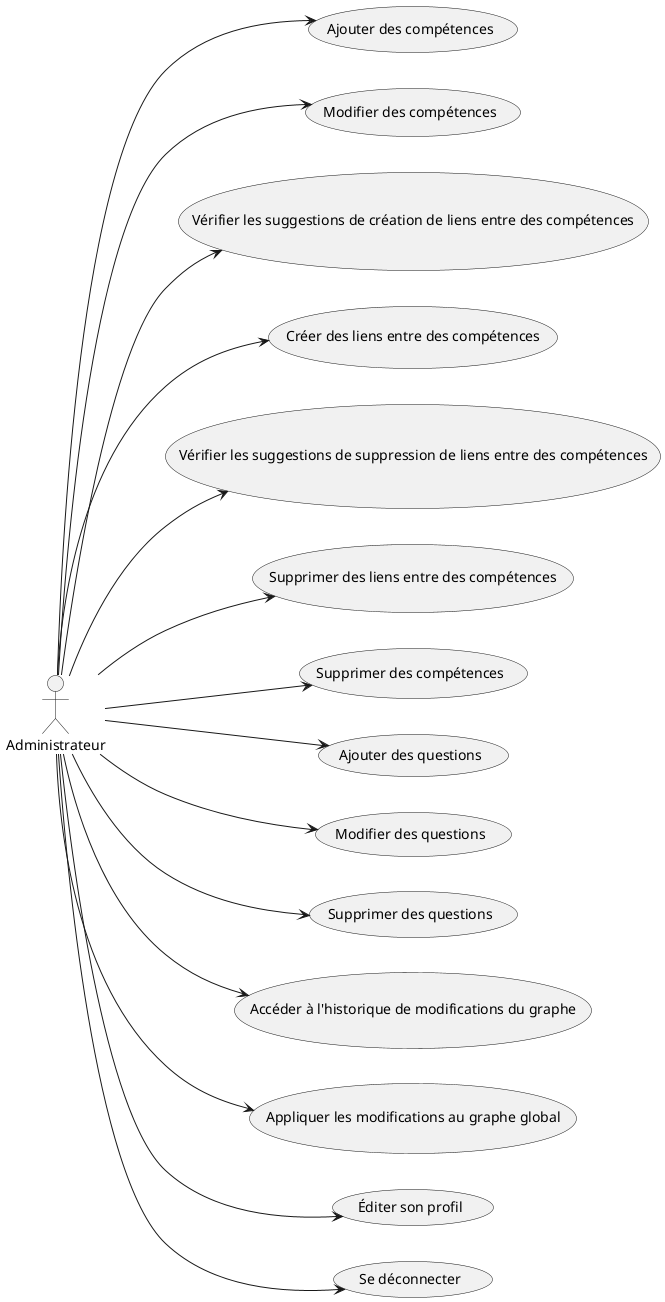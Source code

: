 @startuml "Diagramme de cas d'utilisation administrateur"
left to right direction

actor "Administrateur" as admin

usecase "Ajouter des compétences" as UC1
usecase "Modifier des compétences" as UC2
usecase "Vérifier les suggestions de création de liens entre des compétences" as UC4
usecase "Créer des liens entre des compétences" as UC5
usecase "Vérifier les suggestions de suppression de liens entre des compétences" as UC6
usecase "Supprimer des liens entre des compétences" as UC7
usecase "Supprimer des compétences" as UC8
usecase "Ajouter des questions" as UC9
usecase "Modifier des questions" as UC10
usecase "Supprimer des questions" as UC11
usecase "Accéder à l'historique de modifications du graphe" as UC12
usecase "Appliquer les modifications au graphe global" as UC13
usecase "Éditer son profil" as UC14
usecase "Se déconnecter" as UC15

admin --> UC1
admin --> UC2
' admin --> UC3
admin --> UC4
admin --> UC5
admin --> UC6
admin --> UC7
admin --> UC8
admin --> UC9
admin --> UC10
admin --> UC11
admin --> UC12
admin --> UC13
admin --> UC14
admin --> UC15

@enduml
